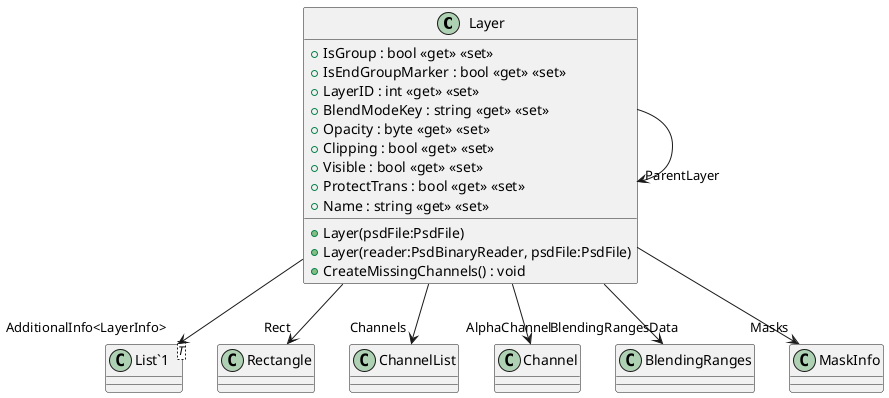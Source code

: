 @startuml
class Layer {
    + IsGroup : bool <<get>> <<set>>
    + IsEndGroupMarker : bool <<get>> <<set>>
    + LayerID : int <<get>> <<set>>
    + BlendModeKey : string <<get>> <<set>>
    + Opacity : byte <<get>> <<set>>
    + Clipping : bool <<get>> <<set>>
    + Visible : bool <<get>> <<set>>
    + ProtectTrans : bool <<get>> <<set>>
    + Name : string <<get>> <<set>>
    + Layer(psdFile:PsdFile)
    + Layer(reader:PsdBinaryReader, psdFile:PsdFile)
    + CreateMissingChannels() : void
}
class "List`1"<T> {
}
Layer --> "Rect" Rectangle
Layer --> "ParentLayer" Layer
Layer --> "Channels" ChannelList
Layer --> "AlphaChannel" Channel
Layer --> "BlendingRangesData" BlendingRanges
Layer --> "Masks" MaskInfo
Layer --> "AdditionalInfo<LayerInfo>" "List`1"
@enduml
